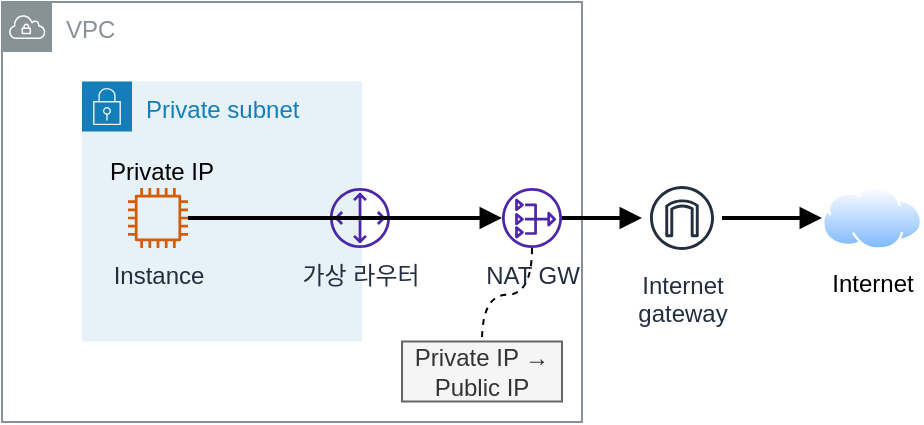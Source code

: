 <mxfile version="20.3.0" type="device"><diagram id="LGtruvpaY3SK2n7AgrkV" name="페이지-1"><mxGraphModel dx="1106" dy="652" grid="1" gridSize="10" guides="1" tooltips="1" connect="1" arrows="1" fold="1" page="1" pageScale="1" pageWidth="827" pageHeight="1169" math="0" shadow="0"><root><mxCell id="0"/><mxCell id="1" parent="0"/><mxCell id="aOFpztiOoKwewyYCqyR5-1" value="VPC" style="sketch=0;outlineConnect=0;gradientColor=none;html=1;whiteSpace=wrap;fontSize=12;fontStyle=0;shape=mxgraph.aws4.group;grIcon=mxgraph.aws4.group_vpc;strokeColor=#879196;fillColor=none;verticalAlign=top;align=left;spacingLeft=30;fontColor=#879196;dashed=0;" vertex="1" parent="1"><mxGeometry x="110" y="210" width="290" height="210" as="geometry"/></mxCell><mxCell id="aOFpztiOoKwewyYCqyR5-10" value="Private subnet" style="points=[[0,0],[0.25,0],[0.5,0],[0.75,0],[1,0],[1,0.25],[1,0.5],[1,0.75],[1,1],[0.75,1],[0.5,1],[0.25,1],[0,1],[0,0.75],[0,0.5],[0,0.25]];outlineConnect=0;gradientColor=none;html=1;whiteSpace=wrap;fontSize=12;fontStyle=0;container=1;pointerEvents=0;collapsible=0;recursiveResize=0;shape=mxgraph.aws4.group;grIcon=mxgraph.aws4.group_security_group;grStroke=0;strokeColor=#147EBA;fillColor=#E6F2F8;verticalAlign=top;align=left;spacingLeft=30;fontColor=#147EBA;dashed=0;" vertex="1" parent="1"><mxGeometry x="150" y="249.75" width="140" height="130" as="geometry"/></mxCell><mxCell id="aOFpztiOoKwewyYCqyR5-3" value="가상 라우터" style="sketch=0;outlineConnect=0;fontColor=#232F3E;gradientColor=none;fillColor=#4D27AA;strokeColor=none;dashed=0;verticalLabelPosition=bottom;verticalAlign=top;align=center;html=1;fontSize=12;fontStyle=0;aspect=fixed;pointerEvents=1;shape=mxgraph.aws4.customer_gateway;" vertex="1" parent="aOFpztiOoKwewyYCqyR5-10"><mxGeometry x="124" y="53.25" width="30" height="30" as="geometry"/></mxCell><mxCell id="aOFpztiOoKwewyYCqyR5-12" style="edgeStyle=orthogonalEdgeStyle;rounded=0;orthogonalLoop=1;jettySize=auto;html=1;strokeWidth=2;endArrow=block;endFill=1;" edge="1" parent="1" source="aOFpztiOoKwewyYCqyR5-4" target="aOFpztiOoKwewyYCqyR5-11"><mxGeometry relative="1" as="geometry"/></mxCell><mxCell id="aOFpztiOoKwewyYCqyR5-4" value="Instance" style="sketch=0;outlineConnect=0;fontColor=#232F3E;gradientColor=none;fillColor=#D45B07;strokeColor=none;dashed=0;verticalLabelPosition=bottom;verticalAlign=top;align=center;html=1;fontSize=12;fontStyle=0;aspect=fixed;pointerEvents=1;shape=mxgraph.aws4.instance2;" vertex="1" parent="1"><mxGeometry x="173" y="303" width="30" height="30" as="geometry"/></mxCell><mxCell id="aOFpztiOoKwewyYCqyR5-5" value="Private IP" style="text;html=1;strokeColor=none;fillColor=none;align=center;verticalAlign=middle;whiteSpace=wrap;rounded=0;" vertex="1" parent="1"><mxGeometry x="160" y="280" width="60" height="30" as="geometry"/></mxCell><mxCell id="aOFpztiOoKwewyYCqyR5-6" value="Internet&lt;br&gt;" style="aspect=fixed;perimeter=ellipsePerimeter;html=1;align=center;shadow=0;dashed=0;spacingTop=3;image;image=img/lib/active_directory/internet_cloud.svg;" vertex="1" parent="1"><mxGeometry x="520" y="302.25" width="50" height="31.5" as="geometry"/></mxCell><mxCell id="aOFpztiOoKwewyYCqyR5-14" style="edgeStyle=orthogonalEdgeStyle;rounded=0;orthogonalLoop=1;jettySize=auto;html=1;entryX=0;entryY=0.5;entryDx=0;entryDy=0;strokeWidth=2;endArrow=block;endFill=1;" edge="1" parent="1" source="aOFpztiOoKwewyYCqyR5-8" target="aOFpztiOoKwewyYCqyR5-6"><mxGeometry relative="1" as="geometry"/></mxCell><mxCell id="aOFpztiOoKwewyYCqyR5-8" value="Internet&#10;gateway" style="sketch=0;outlineConnect=0;fontColor=#232F3E;gradientColor=none;strokeColor=#232F3E;fillColor=#ffffff;dashed=0;verticalLabelPosition=bottom;verticalAlign=top;align=center;html=1;fontSize=12;fontStyle=0;aspect=fixed;shape=mxgraph.aws4.resourceIcon;resIcon=mxgraph.aws4.internet_gateway;" vertex="1" parent="1"><mxGeometry x="430" y="298" width="40" height="40" as="geometry"/></mxCell><mxCell id="aOFpztiOoKwewyYCqyR5-13" style="edgeStyle=orthogonalEdgeStyle;rounded=0;orthogonalLoop=1;jettySize=auto;html=1;strokeWidth=2;endArrow=block;endFill=1;" edge="1" parent="1" source="aOFpztiOoKwewyYCqyR5-11" target="aOFpztiOoKwewyYCqyR5-8"><mxGeometry relative="1" as="geometry"/></mxCell><mxCell id="aOFpztiOoKwewyYCqyR5-16" style="edgeStyle=orthogonalEdgeStyle;orthogonalLoop=1;jettySize=auto;html=1;entryX=0.5;entryY=0;entryDx=0;entryDy=0;strokeWidth=1;endArrow=none;endFill=0;curved=1;dashed=1;" edge="1" parent="1" source="aOFpztiOoKwewyYCqyR5-11" target="aOFpztiOoKwewyYCqyR5-15"><mxGeometry relative="1" as="geometry"/></mxCell><mxCell id="aOFpztiOoKwewyYCqyR5-11" value="NAT GW" style="sketch=0;outlineConnect=0;fontColor=#232F3E;gradientColor=none;fillColor=#4D27AA;strokeColor=none;dashed=0;verticalLabelPosition=bottom;verticalAlign=top;align=center;html=1;fontSize=12;fontStyle=0;aspect=fixed;pointerEvents=1;shape=mxgraph.aws4.nat_gateway;" vertex="1" parent="1"><mxGeometry x="360" y="303" width="30" height="30" as="geometry"/></mxCell><mxCell id="aOFpztiOoKwewyYCqyR5-15" value="Private IP → Public IP" style="text;html=1;strokeColor=#666666;fillColor=#f5f5f5;align=center;verticalAlign=middle;whiteSpace=wrap;rounded=0;fontColor=#333333;" vertex="1" parent="1"><mxGeometry x="310" y="379.75" width="80" height="30" as="geometry"/></mxCell></root></mxGraphModel></diagram></mxfile>